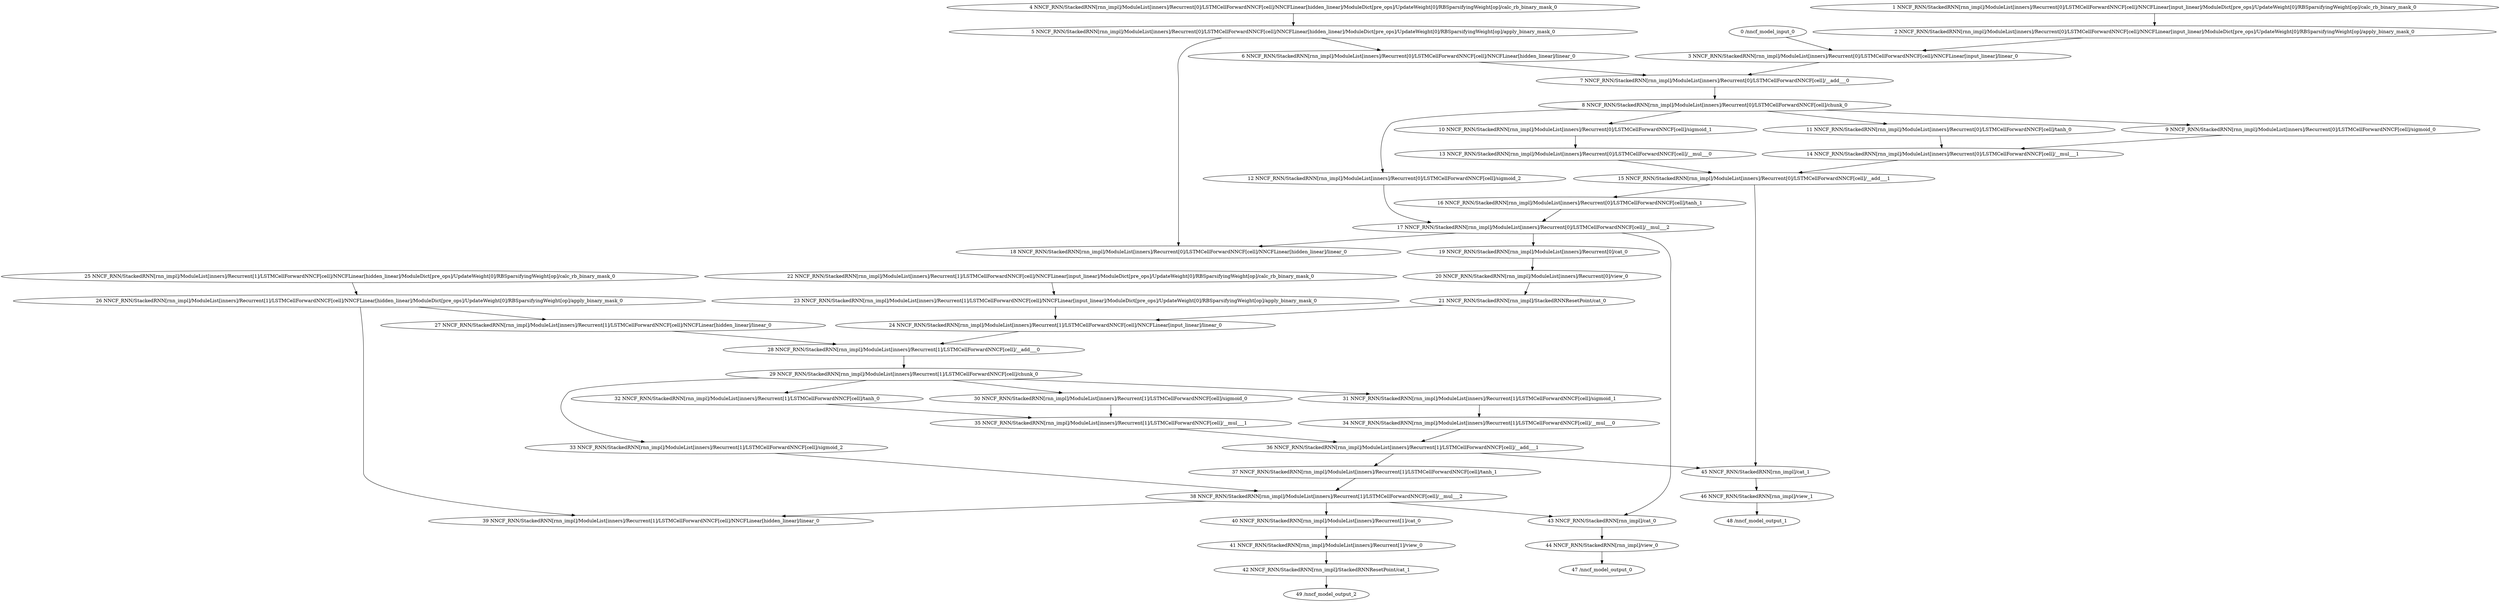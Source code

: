 strict digraph  {
"0 /nncf_model_input_0" [id=0, type=nncf_model_input];
"1 NNCF_RNN/StackedRNN[rnn_impl]/ModuleList[inners]/Recurrent[0]/LSTMCellForwardNNCF[cell]/NNCFLinear[input_linear]/ModuleDict[pre_ops]/UpdateWeight[0]/RBSparsifyingWeight[op]/calc_rb_binary_mask_0" [id=1, type=calc_rb_binary_mask];
"2 NNCF_RNN/StackedRNN[rnn_impl]/ModuleList[inners]/Recurrent[0]/LSTMCellForwardNNCF[cell]/NNCFLinear[input_linear]/ModuleDict[pre_ops]/UpdateWeight[0]/RBSparsifyingWeight[op]/apply_binary_mask_0" [id=2, type=apply_binary_mask];
"3 NNCF_RNN/StackedRNN[rnn_impl]/ModuleList[inners]/Recurrent[0]/LSTMCellForwardNNCF[cell]/NNCFLinear[input_linear]/linear_0" [id=3, type=linear];
"4 NNCF_RNN/StackedRNN[rnn_impl]/ModuleList[inners]/Recurrent[0]/LSTMCellForwardNNCF[cell]/NNCFLinear[hidden_linear]/ModuleDict[pre_ops]/UpdateWeight[0]/RBSparsifyingWeight[op]/calc_rb_binary_mask_0" [id=4, type=calc_rb_binary_mask];
"5 NNCF_RNN/StackedRNN[rnn_impl]/ModuleList[inners]/Recurrent[0]/LSTMCellForwardNNCF[cell]/NNCFLinear[hidden_linear]/ModuleDict[pre_ops]/UpdateWeight[0]/RBSparsifyingWeight[op]/apply_binary_mask_0" [id=5, type=apply_binary_mask];
"6 NNCF_RNN/StackedRNN[rnn_impl]/ModuleList[inners]/Recurrent[0]/LSTMCellForwardNNCF[cell]/NNCFLinear[hidden_linear]/linear_0" [id=6, type=linear];
"7 NNCF_RNN/StackedRNN[rnn_impl]/ModuleList[inners]/Recurrent[0]/LSTMCellForwardNNCF[cell]/__add___0" [id=7, type=__add__];
"8 NNCF_RNN/StackedRNN[rnn_impl]/ModuleList[inners]/Recurrent[0]/LSTMCellForwardNNCF[cell]/chunk_0" [id=8, type=chunk];
"9 NNCF_RNN/StackedRNN[rnn_impl]/ModuleList[inners]/Recurrent[0]/LSTMCellForwardNNCF[cell]/sigmoid_0" [id=9, type=sigmoid];
"10 NNCF_RNN/StackedRNN[rnn_impl]/ModuleList[inners]/Recurrent[0]/LSTMCellForwardNNCF[cell]/sigmoid_1" [id=10, type=sigmoid];
"11 NNCF_RNN/StackedRNN[rnn_impl]/ModuleList[inners]/Recurrent[0]/LSTMCellForwardNNCF[cell]/tanh_0" [id=11, type=tanh];
"12 NNCF_RNN/StackedRNN[rnn_impl]/ModuleList[inners]/Recurrent[0]/LSTMCellForwardNNCF[cell]/sigmoid_2" [id=12, type=sigmoid];
"13 NNCF_RNN/StackedRNN[rnn_impl]/ModuleList[inners]/Recurrent[0]/LSTMCellForwardNNCF[cell]/__mul___0" [id=13, type=__mul__];
"14 NNCF_RNN/StackedRNN[rnn_impl]/ModuleList[inners]/Recurrent[0]/LSTMCellForwardNNCF[cell]/__mul___1" [id=14, type=__mul__];
"15 NNCF_RNN/StackedRNN[rnn_impl]/ModuleList[inners]/Recurrent[0]/LSTMCellForwardNNCF[cell]/__add___1" [id=15, type=__add__];
"16 NNCF_RNN/StackedRNN[rnn_impl]/ModuleList[inners]/Recurrent[0]/LSTMCellForwardNNCF[cell]/tanh_1" [id=16, type=tanh];
"17 NNCF_RNN/StackedRNN[rnn_impl]/ModuleList[inners]/Recurrent[0]/LSTMCellForwardNNCF[cell]/__mul___2" [id=17, type=__mul__];
"18 NNCF_RNN/StackedRNN[rnn_impl]/ModuleList[inners]/Recurrent[0]/LSTMCellForwardNNCF[cell]/NNCFLinear[hidden_linear]/linear_0" [id=18, type=linear];
"19 NNCF_RNN/StackedRNN[rnn_impl]/ModuleList[inners]/Recurrent[0]/cat_0" [id=19, type=cat];
"20 NNCF_RNN/StackedRNN[rnn_impl]/ModuleList[inners]/Recurrent[0]/view_0" [id=20, type=view];
"21 NNCF_RNN/StackedRNN[rnn_impl]/StackedRNNResetPoint/cat_0" [id=21, type=cat];
"22 NNCF_RNN/StackedRNN[rnn_impl]/ModuleList[inners]/Recurrent[1]/LSTMCellForwardNNCF[cell]/NNCFLinear[input_linear]/ModuleDict[pre_ops]/UpdateWeight[0]/RBSparsifyingWeight[op]/calc_rb_binary_mask_0" [id=22, type=calc_rb_binary_mask];
"23 NNCF_RNN/StackedRNN[rnn_impl]/ModuleList[inners]/Recurrent[1]/LSTMCellForwardNNCF[cell]/NNCFLinear[input_linear]/ModuleDict[pre_ops]/UpdateWeight[0]/RBSparsifyingWeight[op]/apply_binary_mask_0" [id=23, type=apply_binary_mask];
"24 NNCF_RNN/StackedRNN[rnn_impl]/ModuleList[inners]/Recurrent[1]/LSTMCellForwardNNCF[cell]/NNCFLinear[input_linear]/linear_0" [id=24, type=linear];
"25 NNCF_RNN/StackedRNN[rnn_impl]/ModuleList[inners]/Recurrent[1]/LSTMCellForwardNNCF[cell]/NNCFLinear[hidden_linear]/ModuleDict[pre_ops]/UpdateWeight[0]/RBSparsifyingWeight[op]/calc_rb_binary_mask_0" [id=25, type=calc_rb_binary_mask];
"26 NNCF_RNN/StackedRNN[rnn_impl]/ModuleList[inners]/Recurrent[1]/LSTMCellForwardNNCF[cell]/NNCFLinear[hidden_linear]/ModuleDict[pre_ops]/UpdateWeight[0]/RBSparsifyingWeight[op]/apply_binary_mask_0" [id=26, type=apply_binary_mask];
"27 NNCF_RNN/StackedRNN[rnn_impl]/ModuleList[inners]/Recurrent[1]/LSTMCellForwardNNCF[cell]/NNCFLinear[hidden_linear]/linear_0" [id=27, type=linear];
"28 NNCF_RNN/StackedRNN[rnn_impl]/ModuleList[inners]/Recurrent[1]/LSTMCellForwardNNCF[cell]/__add___0" [id=28, type=__add__];
"29 NNCF_RNN/StackedRNN[rnn_impl]/ModuleList[inners]/Recurrent[1]/LSTMCellForwardNNCF[cell]/chunk_0" [id=29, type=chunk];
"30 NNCF_RNN/StackedRNN[rnn_impl]/ModuleList[inners]/Recurrent[1]/LSTMCellForwardNNCF[cell]/sigmoid_0" [id=30, type=sigmoid];
"31 NNCF_RNN/StackedRNN[rnn_impl]/ModuleList[inners]/Recurrent[1]/LSTMCellForwardNNCF[cell]/sigmoid_1" [id=31, type=sigmoid];
"32 NNCF_RNN/StackedRNN[rnn_impl]/ModuleList[inners]/Recurrent[1]/LSTMCellForwardNNCF[cell]/tanh_0" [id=32, type=tanh];
"33 NNCF_RNN/StackedRNN[rnn_impl]/ModuleList[inners]/Recurrent[1]/LSTMCellForwardNNCF[cell]/sigmoid_2" [id=33, type=sigmoid];
"34 NNCF_RNN/StackedRNN[rnn_impl]/ModuleList[inners]/Recurrent[1]/LSTMCellForwardNNCF[cell]/__mul___0" [id=34, type=__mul__];
"35 NNCF_RNN/StackedRNN[rnn_impl]/ModuleList[inners]/Recurrent[1]/LSTMCellForwardNNCF[cell]/__mul___1" [id=35, type=__mul__];
"36 NNCF_RNN/StackedRNN[rnn_impl]/ModuleList[inners]/Recurrent[1]/LSTMCellForwardNNCF[cell]/__add___1" [id=36, type=__add__];
"37 NNCF_RNN/StackedRNN[rnn_impl]/ModuleList[inners]/Recurrent[1]/LSTMCellForwardNNCF[cell]/tanh_1" [id=37, type=tanh];
"38 NNCF_RNN/StackedRNN[rnn_impl]/ModuleList[inners]/Recurrent[1]/LSTMCellForwardNNCF[cell]/__mul___2" [id=38, type=__mul__];
"39 NNCF_RNN/StackedRNN[rnn_impl]/ModuleList[inners]/Recurrent[1]/LSTMCellForwardNNCF[cell]/NNCFLinear[hidden_linear]/linear_0" [id=39, type=linear];
"40 NNCF_RNN/StackedRNN[rnn_impl]/ModuleList[inners]/Recurrent[1]/cat_0" [id=40, type=cat];
"41 NNCF_RNN/StackedRNN[rnn_impl]/ModuleList[inners]/Recurrent[1]/view_0" [id=41, type=view];
"42 NNCF_RNN/StackedRNN[rnn_impl]/StackedRNNResetPoint/cat_1" [id=42, type=cat];
"43 NNCF_RNN/StackedRNN[rnn_impl]/cat_0" [id=43, type=cat];
"44 NNCF_RNN/StackedRNN[rnn_impl]/view_0" [id=44, type=view];
"45 NNCF_RNN/StackedRNN[rnn_impl]/cat_1" [id=45, type=cat];
"46 NNCF_RNN/StackedRNN[rnn_impl]/view_1" [id=46, type=view];
"47 /nncf_model_output_0" [id=47, type=nncf_model_output];
"48 /nncf_model_output_1" [id=48, type=nncf_model_output];
"49 /nncf_model_output_2" [id=49, type=nncf_model_output];
"0 /nncf_model_input_0" -> "3 NNCF_RNN/StackedRNN[rnn_impl]/ModuleList[inners]/Recurrent[0]/LSTMCellForwardNNCF[cell]/NNCFLinear[input_linear]/linear_0";
"1 NNCF_RNN/StackedRNN[rnn_impl]/ModuleList[inners]/Recurrent[0]/LSTMCellForwardNNCF[cell]/NNCFLinear[input_linear]/ModuleDict[pre_ops]/UpdateWeight[0]/RBSparsifyingWeight[op]/calc_rb_binary_mask_0" -> "2 NNCF_RNN/StackedRNN[rnn_impl]/ModuleList[inners]/Recurrent[0]/LSTMCellForwardNNCF[cell]/NNCFLinear[input_linear]/ModuleDict[pre_ops]/UpdateWeight[0]/RBSparsifyingWeight[op]/apply_binary_mask_0";
"2 NNCF_RNN/StackedRNN[rnn_impl]/ModuleList[inners]/Recurrent[0]/LSTMCellForwardNNCF[cell]/NNCFLinear[input_linear]/ModuleDict[pre_ops]/UpdateWeight[0]/RBSparsifyingWeight[op]/apply_binary_mask_0" -> "3 NNCF_RNN/StackedRNN[rnn_impl]/ModuleList[inners]/Recurrent[0]/LSTMCellForwardNNCF[cell]/NNCFLinear[input_linear]/linear_0";
"3 NNCF_RNN/StackedRNN[rnn_impl]/ModuleList[inners]/Recurrent[0]/LSTMCellForwardNNCF[cell]/NNCFLinear[input_linear]/linear_0" -> "7 NNCF_RNN/StackedRNN[rnn_impl]/ModuleList[inners]/Recurrent[0]/LSTMCellForwardNNCF[cell]/__add___0";
"4 NNCF_RNN/StackedRNN[rnn_impl]/ModuleList[inners]/Recurrent[0]/LSTMCellForwardNNCF[cell]/NNCFLinear[hidden_linear]/ModuleDict[pre_ops]/UpdateWeight[0]/RBSparsifyingWeight[op]/calc_rb_binary_mask_0" -> "5 NNCF_RNN/StackedRNN[rnn_impl]/ModuleList[inners]/Recurrent[0]/LSTMCellForwardNNCF[cell]/NNCFLinear[hidden_linear]/ModuleDict[pre_ops]/UpdateWeight[0]/RBSparsifyingWeight[op]/apply_binary_mask_0";
"5 NNCF_RNN/StackedRNN[rnn_impl]/ModuleList[inners]/Recurrent[0]/LSTMCellForwardNNCF[cell]/NNCFLinear[hidden_linear]/ModuleDict[pre_ops]/UpdateWeight[0]/RBSparsifyingWeight[op]/apply_binary_mask_0" -> "6 NNCF_RNN/StackedRNN[rnn_impl]/ModuleList[inners]/Recurrent[0]/LSTMCellForwardNNCF[cell]/NNCFLinear[hidden_linear]/linear_0";
"6 NNCF_RNN/StackedRNN[rnn_impl]/ModuleList[inners]/Recurrent[0]/LSTMCellForwardNNCF[cell]/NNCFLinear[hidden_linear]/linear_0" -> "7 NNCF_RNN/StackedRNN[rnn_impl]/ModuleList[inners]/Recurrent[0]/LSTMCellForwardNNCF[cell]/__add___0";
"7 NNCF_RNN/StackedRNN[rnn_impl]/ModuleList[inners]/Recurrent[0]/LSTMCellForwardNNCF[cell]/__add___0" -> "8 NNCF_RNN/StackedRNN[rnn_impl]/ModuleList[inners]/Recurrent[0]/LSTMCellForwardNNCF[cell]/chunk_0";
"8 NNCF_RNN/StackedRNN[rnn_impl]/ModuleList[inners]/Recurrent[0]/LSTMCellForwardNNCF[cell]/chunk_0" -> "9 NNCF_RNN/StackedRNN[rnn_impl]/ModuleList[inners]/Recurrent[0]/LSTMCellForwardNNCF[cell]/sigmoid_0";
"5 NNCF_RNN/StackedRNN[rnn_impl]/ModuleList[inners]/Recurrent[0]/LSTMCellForwardNNCF[cell]/NNCFLinear[hidden_linear]/ModuleDict[pre_ops]/UpdateWeight[0]/RBSparsifyingWeight[op]/apply_binary_mask_0" -> "18 NNCF_RNN/StackedRNN[rnn_impl]/ModuleList[inners]/Recurrent[0]/LSTMCellForwardNNCF[cell]/NNCFLinear[hidden_linear]/linear_0";
"8 NNCF_RNN/StackedRNN[rnn_impl]/ModuleList[inners]/Recurrent[0]/LSTMCellForwardNNCF[cell]/chunk_0" -> "10 NNCF_RNN/StackedRNN[rnn_impl]/ModuleList[inners]/Recurrent[0]/LSTMCellForwardNNCF[cell]/sigmoid_1";
"8 NNCF_RNN/StackedRNN[rnn_impl]/ModuleList[inners]/Recurrent[0]/LSTMCellForwardNNCF[cell]/chunk_0" -> "11 NNCF_RNN/StackedRNN[rnn_impl]/ModuleList[inners]/Recurrent[0]/LSTMCellForwardNNCF[cell]/tanh_0";
"8 NNCF_RNN/StackedRNN[rnn_impl]/ModuleList[inners]/Recurrent[0]/LSTMCellForwardNNCF[cell]/chunk_0" -> "12 NNCF_RNN/StackedRNN[rnn_impl]/ModuleList[inners]/Recurrent[0]/LSTMCellForwardNNCF[cell]/sigmoid_2";
"9 NNCF_RNN/StackedRNN[rnn_impl]/ModuleList[inners]/Recurrent[0]/LSTMCellForwardNNCF[cell]/sigmoid_0" -> "14 NNCF_RNN/StackedRNN[rnn_impl]/ModuleList[inners]/Recurrent[0]/LSTMCellForwardNNCF[cell]/__mul___1";
"10 NNCF_RNN/StackedRNN[rnn_impl]/ModuleList[inners]/Recurrent[0]/LSTMCellForwardNNCF[cell]/sigmoid_1" -> "13 NNCF_RNN/StackedRNN[rnn_impl]/ModuleList[inners]/Recurrent[0]/LSTMCellForwardNNCF[cell]/__mul___0";
"11 NNCF_RNN/StackedRNN[rnn_impl]/ModuleList[inners]/Recurrent[0]/LSTMCellForwardNNCF[cell]/tanh_0" -> "14 NNCF_RNN/StackedRNN[rnn_impl]/ModuleList[inners]/Recurrent[0]/LSTMCellForwardNNCF[cell]/__mul___1";
"12 NNCF_RNN/StackedRNN[rnn_impl]/ModuleList[inners]/Recurrent[0]/LSTMCellForwardNNCF[cell]/sigmoid_2" -> "17 NNCF_RNN/StackedRNN[rnn_impl]/ModuleList[inners]/Recurrent[0]/LSTMCellForwardNNCF[cell]/__mul___2";
"13 NNCF_RNN/StackedRNN[rnn_impl]/ModuleList[inners]/Recurrent[0]/LSTMCellForwardNNCF[cell]/__mul___0" -> "15 NNCF_RNN/StackedRNN[rnn_impl]/ModuleList[inners]/Recurrent[0]/LSTMCellForwardNNCF[cell]/__add___1";
"14 NNCF_RNN/StackedRNN[rnn_impl]/ModuleList[inners]/Recurrent[0]/LSTMCellForwardNNCF[cell]/__mul___1" -> "15 NNCF_RNN/StackedRNN[rnn_impl]/ModuleList[inners]/Recurrent[0]/LSTMCellForwardNNCF[cell]/__add___1";
"15 NNCF_RNN/StackedRNN[rnn_impl]/ModuleList[inners]/Recurrent[0]/LSTMCellForwardNNCF[cell]/__add___1" -> "16 NNCF_RNN/StackedRNN[rnn_impl]/ModuleList[inners]/Recurrent[0]/LSTMCellForwardNNCF[cell]/tanh_1";
"15 NNCF_RNN/StackedRNN[rnn_impl]/ModuleList[inners]/Recurrent[0]/LSTMCellForwardNNCF[cell]/__add___1" -> "45 NNCF_RNN/StackedRNN[rnn_impl]/cat_1";
"16 NNCF_RNN/StackedRNN[rnn_impl]/ModuleList[inners]/Recurrent[0]/LSTMCellForwardNNCF[cell]/tanh_1" -> "17 NNCF_RNN/StackedRNN[rnn_impl]/ModuleList[inners]/Recurrent[0]/LSTMCellForwardNNCF[cell]/__mul___2";
"17 NNCF_RNN/StackedRNN[rnn_impl]/ModuleList[inners]/Recurrent[0]/LSTMCellForwardNNCF[cell]/__mul___2" -> "18 NNCF_RNN/StackedRNN[rnn_impl]/ModuleList[inners]/Recurrent[0]/LSTMCellForwardNNCF[cell]/NNCFLinear[hidden_linear]/linear_0";
"17 NNCF_RNN/StackedRNN[rnn_impl]/ModuleList[inners]/Recurrent[0]/LSTMCellForwardNNCF[cell]/__mul___2" -> "19 NNCF_RNN/StackedRNN[rnn_impl]/ModuleList[inners]/Recurrent[0]/cat_0";
"17 NNCF_RNN/StackedRNN[rnn_impl]/ModuleList[inners]/Recurrent[0]/LSTMCellForwardNNCF[cell]/__mul___2" -> "43 NNCF_RNN/StackedRNN[rnn_impl]/cat_0";
"19 NNCF_RNN/StackedRNN[rnn_impl]/ModuleList[inners]/Recurrent[0]/cat_0" -> "20 NNCF_RNN/StackedRNN[rnn_impl]/ModuleList[inners]/Recurrent[0]/view_0";
"20 NNCF_RNN/StackedRNN[rnn_impl]/ModuleList[inners]/Recurrent[0]/view_0" -> "21 NNCF_RNN/StackedRNN[rnn_impl]/StackedRNNResetPoint/cat_0";
"21 NNCF_RNN/StackedRNN[rnn_impl]/StackedRNNResetPoint/cat_0" -> "24 NNCF_RNN/StackedRNN[rnn_impl]/ModuleList[inners]/Recurrent[1]/LSTMCellForwardNNCF[cell]/NNCFLinear[input_linear]/linear_0";
"22 NNCF_RNN/StackedRNN[rnn_impl]/ModuleList[inners]/Recurrent[1]/LSTMCellForwardNNCF[cell]/NNCFLinear[input_linear]/ModuleDict[pre_ops]/UpdateWeight[0]/RBSparsifyingWeight[op]/calc_rb_binary_mask_0" -> "23 NNCF_RNN/StackedRNN[rnn_impl]/ModuleList[inners]/Recurrent[1]/LSTMCellForwardNNCF[cell]/NNCFLinear[input_linear]/ModuleDict[pre_ops]/UpdateWeight[0]/RBSparsifyingWeight[op]/apply_binary_mask_0";
"23 NNCF_RNN/StackedRNN[rnn_impl]/ModuleList[inners]/Recurrent[1]/LSTMCellForwardNNCF[cell]/NNCFLinear[input_linear]/ModuleDict[pre_ops]/UpdateWeight[0]/RBSparsifyingWeight[op]/apply_binary_mask_0" -> "24 NNCF_RNN/StackedRNN[rnn_impl]/ModuleList[inners]/Recurrent[1]/LSTMCellForwardNNCF[cell]/NNCFLinear[input_linear]/linear_0";
"24 NNCF_RNN/StackedRNN[rnn_impl]/ModuleList[inners]/Recurrent[1]/LSTMCellForwardNNCF[cell]/NNCFLinear[input_linear]/linear_0" -> "28 NNCF_RNN/StackedRNN[rnn_impl]/ModuleList[inners]/Recurrent[1]/LSTMCellForwardNNCF[cell]/__add___0";
"25 NNCF_RNN/StackedRNN[rnn_impl]/ModuleList[inners]/Recurrent[1]/LSTMCellForwardNNCF[cell]/NNCFLinear[hidden_linear]/ModuleDict[pre_ops]/UpdateWeight[0]/RBSparsifyingWeight[op]/calc_rb_binary_mask_0" -> "26 NNCF_RNN/StackedRNN[rnn_impl]/ModuleList[inners]/Recurrent[1]/LSTMCellForwardNNCF[cell]/NNCFLinear[hidden_linear]/ModuleDict[pre_ops]/UpdateWeight[0]/RBSparsifyingWeight[op]/apply_binary_mask_0";
"26 NNCF_RNN/StackedRNN[rnn_impl]/ModuleList[inners]/Recurrent[1]/LSTMCellForwardNNCF[cell]/NNCFLinear[hidden_linear]/ModuleDict[pre_ops]/UpdateWeight[0]/RBSparsifyingWeight[op]/apply_binary_mask_0" -> "27 NNCF_RNN/StackedRNN[rnn_impl]/ModuleList[inners]/Recurrent[1]/LSTMCellForwardNNCF[cell]/NNCFLinear[hidden_linear]/linear_0";
"26 NNCF_RNN/StackedRNN[rnn_impl]/ModuleList[inners]/Recurrent[1]/LSTMCellForwardNNCF[cell]/NNCFLinear[hidden_linear]/ModuleDict[pre_ops]/UpdateWeight[0]/RBSparsifyingWeight[op]/apply_binary_mask_0" -> "39 NNCF_RNN/StackedRNN[rnn_impl]/ModuleList[inners]/Recurrent[1]/LSTMCellForwardNNCF[cell]/NNCFLinear[hidden_linear]/linear_0";
"27 NNCF_RNN/StackedRNN[rnn_impl]/ModuleList[inners]/Recurrent[1]/LSTMCellForwardNNCF[cell]/NNCFLinear[hidden_linear]/linear_0" -> "28 NNCF_RNN/StackedRNN[rnn_impl]/ModuleList[inners]/Recurrent[1]/LSTMCellForwardNNCF[cell]/__add___0";
"28 NNCF_RNN/StackedRNN[rnn_impl]/ModuleList[inners]/Recurrent[1]/LSTMCellForwardNNCF[cell]/__add___0" -> "29 NNCF_RNN/StackedRNN[rnn_impl]/ModuleList[inners]/Recurrent[1]/LSTMCellForwardNNCF[cell]/chunk_0";
"29 NNCF_RNN/StackedRNN[rnn_impl]/ModuleList[inners]/Recurrent[1]/LSTMCellForwardNNCF[cell]/chunk_0" -> "30 NNCF_RNN/StackedRNN[rnn_impl]/ModuleList[inners]/Recurrent[1]/LSTMCellForwardNNCF[cell]/sigmoid_0";
"29 NNCF_RNN/StackedRNN[rnn_impl]/ModuleList[inners]/Recurrent[1]/LSTMCellForwardNNCF[cell]/chunk_0" -> "31 NNCF_RNN/StackedRNN[rnn_impl]/ModuleList[inners]/Recurrent[1]/LSTMCellForwardNNCF[cell]/sigmoid_1";
"29 NNCF_RNN/StackedRNN[rnn_impl]/ModuleList[inners]/Recurrent[1]/LSTMCellForwardNNCF[cell]/chunk_0" -> "32 NNCF_RNN/StackedRNN[rnn_impl]/ModuleList[inners]/Recurrent[1]/LSTMCellForwardNNCF[cell]/tanh_0";
"29 NNCF_RNN/StackedRNN[rnn_impl]/ModuleList[inners]/Recurrent[1]/LSTMCellForwardNNCF[cell]/chunk_0" -> "33 NNCF_RNN/StackedRNN[rnn_impl]/ModuleList[inners]/Recurrent[1]/LSTMCellForwardNNCF[cell]/sigmoid_2";
"30 NNCF_RNN/StackedRNN[rnn_impl]/ModuleList[inners]/Recurrent[1]/LSTMCellForwardNNCF[cell]/sigmoid_0" -> "35 NNCF_RNN/StackedRNN[rnn_impl]/ModuleList[inners]/Recurrent[1]/LSTMCellForwardNNCF[cell]/__mul___1";
"31 NNCF_RNN/StackedRNN[rnn_impl]/ModuleList[inners]/Recurrent[1]/LSTMCellForwardNNCF[cell]/sigmoid_1" -> "34 NNCF_RNN/StackedRNN[rnn_impl]/ModuleList[inners]/Recurrent[1]/LSTMCellForwardNNCF[cell]/__mul___0";
"32 NNCF_RNN/StackedRNN[rnn_impl]/ModuleList[inners]/Recurrent[1]/LSTMCellForwardNNCF[cell]/tanh_0" -> "35 NNCF_RNN/StackedRNN[rnn_impl]/ModuleList[inners]/Recurrent[1]/LSTMCellForwardNNCF[cell]/__mul___1";
"33 NNCF_RNN/StackedRNN[rnn_impl]/ModuleList[inners]/Recurrent[1]/LSTMCellForwardNNCF[cell]/sigmoid_2" -> "38 NNCF_RNN/StackedRNN[rnn_impl]/ModuleList[inners]/Recurrent[1]/LSTMCellForwardNNCF[cell]/__mul___2";
"34 NNCF_RNN/StackedRNN[rnn_impl]/ModuleList[inners]/Recurrent[1]/LSTMCellForwardNNCF[cell]/__mul___0" -> "36 NNCF_RNN/StackedRNN[rnn_impl]/ModuleList[inners]/Recurrent[1]/LSTMCellForwardNNCF[cell]/__add___1";
"35 NNCF_RNN/StackedRNN[rnn_impl]/ModuleList[inners]/Recurrent[1]/LSTMCellForwardNNCF[cell]/__mul___1" -> "36 NNCF_RNN/StackedRNN[rnn_impl]/ModuleList[inners]/Recurrent[1]/LSTMCellForwardNNCF[cell]/__add___1";
"36 NNCF_RNN/StackedRNN[rnn_impl]/ModuleList[inners]/Recurrent[1]/LSTMCellForwardNNCF[cell]/__add___1" -> "37 NNCF_RNN/StackedRNN[rnn_impl]/ModuleList[inners]/Recurrent[1]/LSTMCellForwardNNCF[cell]/tanh_1";
"36 NNCF_RNN/StackedRNN[rnn_impl]/ModuleList[inners]/Recurrent[1]/LSTMCellForwardNNCF[cell]/__add___1" -> "45 NNCF_RNN/StackedRNN[rnn_impl]/cat_1";
"37 NNCF_RNN/StackedRNN[rnn_impl]/ModuleList[inners]/Recurrent[1]/LSTMCellForwardNNCF[cell]/tanh_1" -> "38 NNCF_RNN/StackedRNN[rnn_impl]/ModuleList[inners]/Recurrent[1]/LSTMCellForwardNNCF[cell]/__mul___2";
"38 NNCF_RNN/StackedRNN[rnn_impl]/ModuleList[inners]/Recurrent[1]/LSTMCellForwardNNCF[cell]/__mul___2" -> "39 NNCF_RNN/StackedRNN[rnn_impl]/ModuleList[inners]/Recurrent[1]/LSTMCellForwardNNCF[cell]/NNCFLinear[hidden_linear]/linear_0";
"38 NNCF_RNN/StackedRNN[rnn_impl]/ModuleList[inners]/Recurrent[1]/LSTMCellForwardNNCF[cell]/__mul___2" -> "40 NNCF_RNN/StackedRNN[rnn_impl]/ModuleList[inners]/Recurrent[1]/cat_0";
"38 NNCF_RNN/StackedRNN[rnn_impl]/ModuleList[inners]/Recurrent[1]/LSTMCellForwardNNCF[cell]/__mul___2" -> "43 NNCF_RNN/StackedRNN[rnn_impl]/cat_0";
"40 NNCF_RNN/StackedRNN[rnn_impl]/ModuleList[inners]/Recurrent[1]/cat_0" -> "41 NNCF_RNN/StackedRNN[rnn_impl]/ModuleList[inners]/Recurrent[1]/view_0";
"41 NNCF_RNN/StackedRNN[rnn_impl]/ModuleList[inners]/Recurrent[1]/view_0" -> "42 NNCF_RNN/StackedRNN[rnn_impl]/StackedRNNResetPoint/cat_1";
"42 NNCF_RNN/StackedRNN[rnn_impl]/StackedRNNResetPoint/cat_1" -> "49 /nncf_model_output_2";
"43 NNCF_RNN/StackedRNN[rnn_impl]/cat_0" -> "44 NNCF_RNN/StackedRNN[rnn_impl]/view_0";
"44 NNCF_RNN/StackedRNN[rnn_impl]/view_0" -> "47 /nncf_model_output_0";
"45 NNCF_RNN/StackedRNN[rnn_impl]/cat_1" -> "46 NNCF_RNN/StackedRNN[rnn_impl]/view_1";
"46 NNCF_RNN/StackedRNN[rnn_impl]/view_1" -> "48 /nncf_model_output_1";
}
